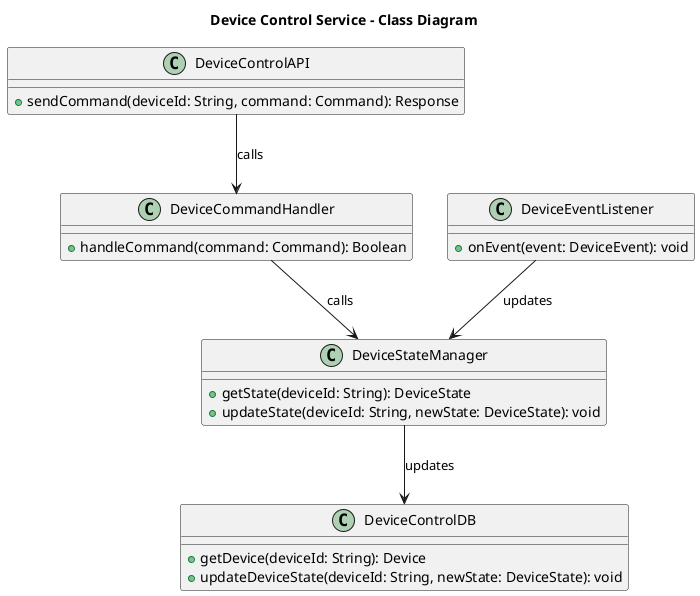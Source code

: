 @startuml
title Device Control Service - Class Diagram

class DeviceControlAPI {
    +sendCommand(deviceId: String, command: Command): Response
}

class DeviceCommandHandler {
    +handleCommand(command: Command): Boolean
}

class DeviceStateManager {
    +getState(deviceId: String): DeviceState
    +updateState(deviceId: String, newState: DeviceState): void
}

class DeviceEventListener {
    +onEvent(event: DeviceEvent): void
}

class DeviceControlDB {
    +getDevice(deviceId: String): Device
    +updateDeviceState(deviceId: String, newState: DeviceState): void
}

DeviceControlAPI --> DeviceCommandHandler : calls
DeviceCommandHandler --> DeviceStateManager : calls
DeviceStateManager --> DeviceControlDB : updates
DeviceEventListener --> DeviceStateManager : updates
@enduml
